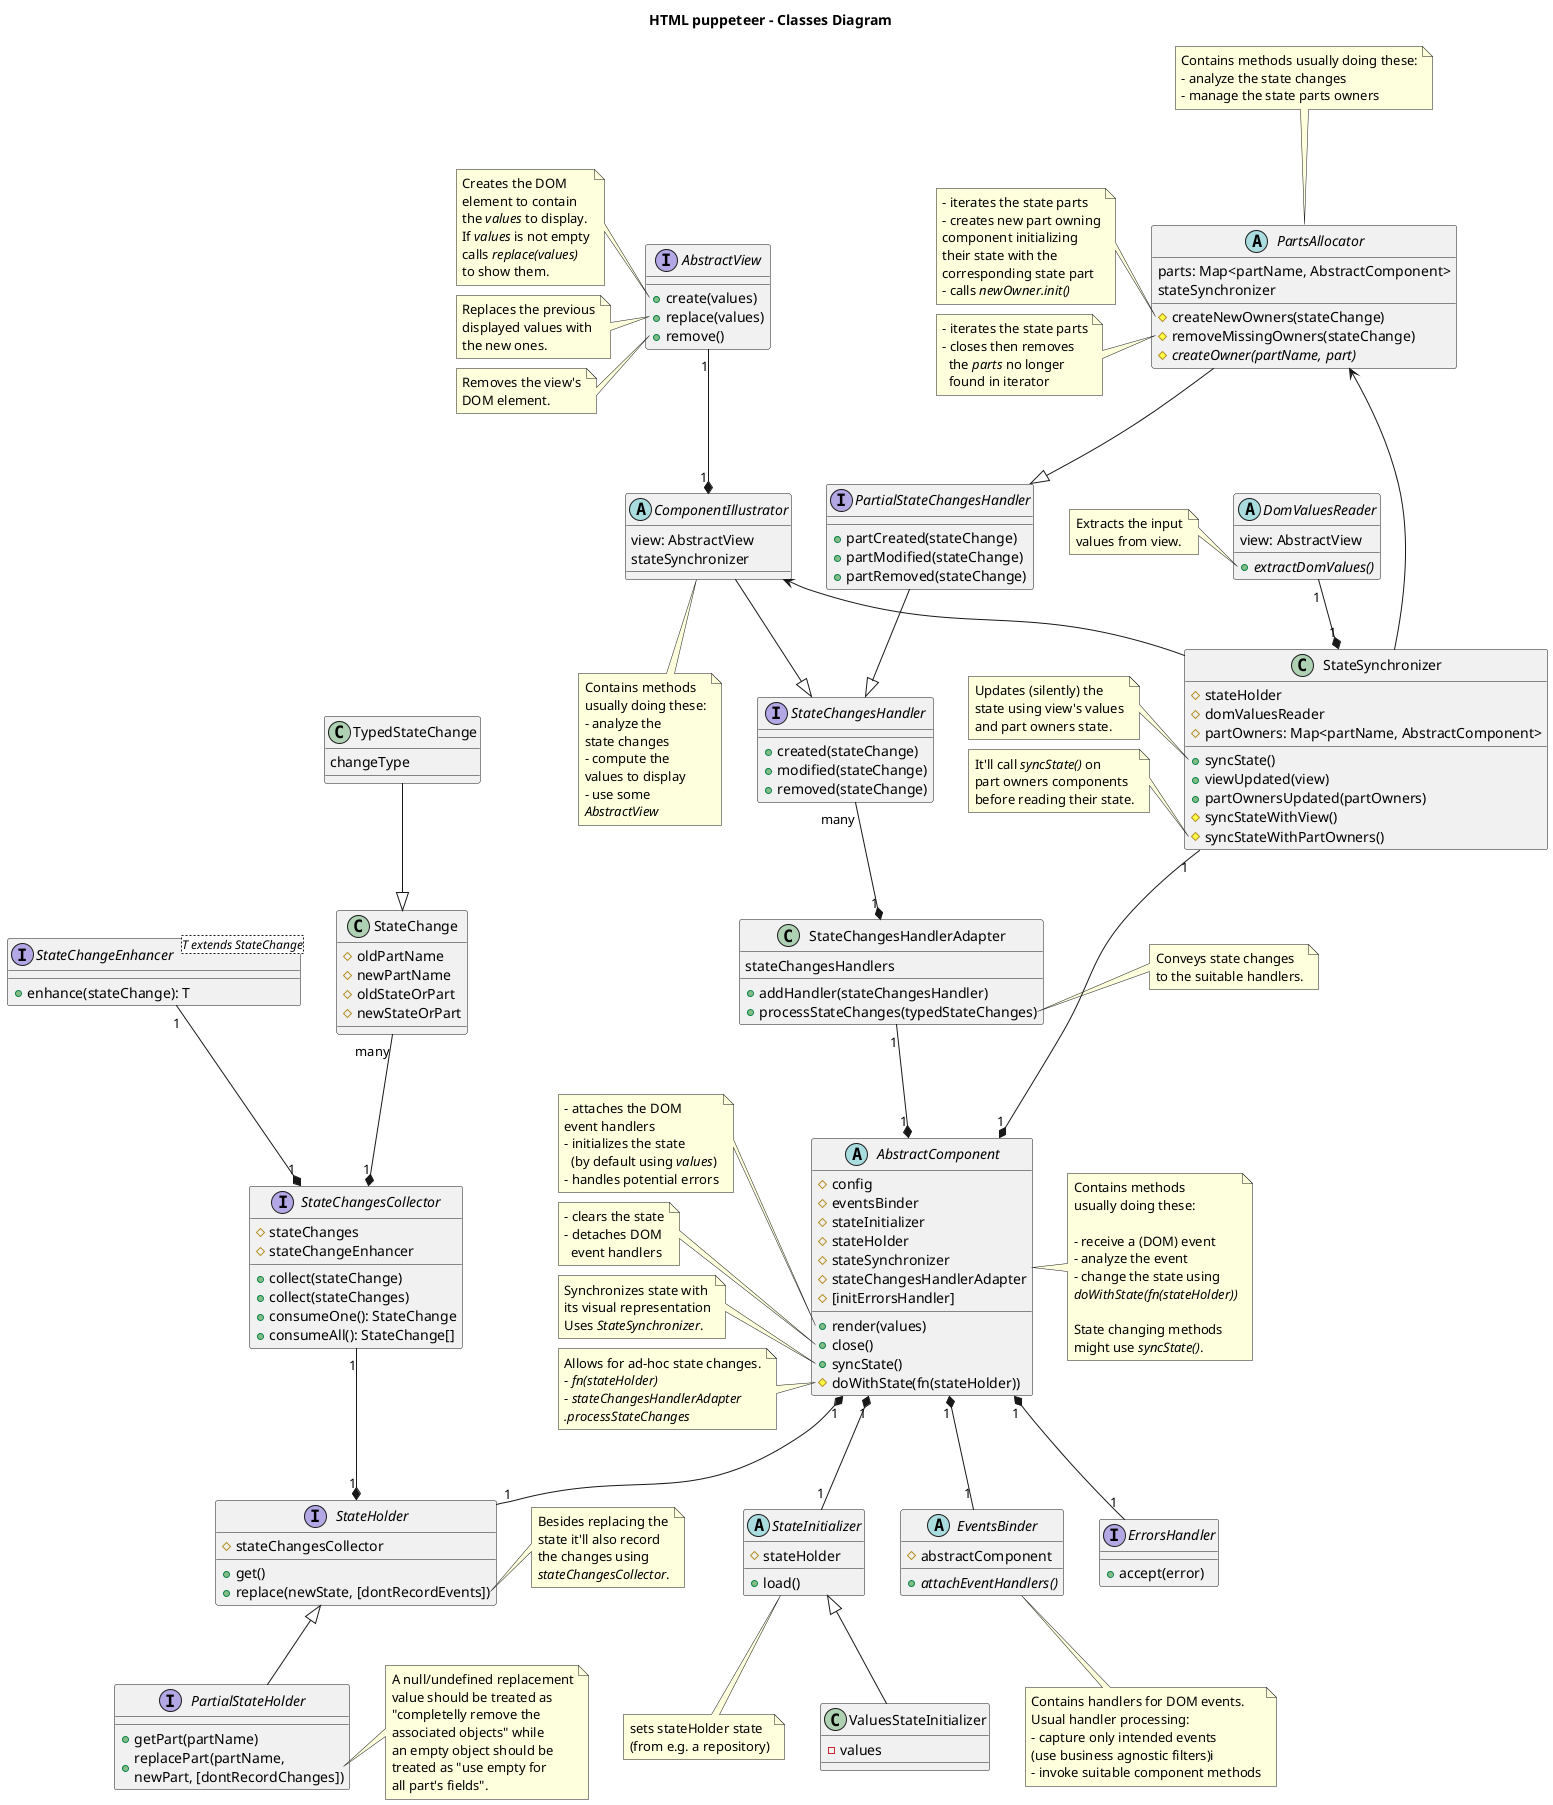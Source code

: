 @startuml

title HTML puppeteer - Classes Diagram

abstract EventsBinder {
  #abstractComponent
  {abstract}+attachEventHandlers()
}

note bottom of EventsBinder
  Contains handlers for DOM events.
  Usual handler processing:
  - capture only intended events
  (use business agnostic filters)i
  - invoke suitable component methods
end note

abstract AbstractComponent {
  #config
  #eventsBinder
  #stateInitializer
  #stateHolder
  #stateSynchronizer
  #stateChangesHandlerAdapter
  #[initErrorsHandler]
  +render(values)
  +close()
  +syncState()
  #doWithState(fn(stateHolder))
}

note right of AbstractComponent
  Contains methods
  usually doing these:

  - receive a (DOM) event
  - analyze the event
  - change the state using
  <i>doWithState(fn(stateHolder))</i>

  State changing methods
  might use <i>syncState()</i>.
end note

/'note left of AbstractComponent::constructor
<i>config</i> parameter is used
to set/initialize any field.

If too complex <i>config</i> could
actually be a <i>configurer</i> class.

An important <i>config</i> attribute
is the component's DOM element
which usually will already exist.
end note'/

/'note left of AbstractComponent::domElement
Is the component's DOM element
which for parent/root components
will usually already exist.
Part owner components on the
other hand should be able to
create and identify it by only
using the state; e.g. dom
element's id could be <i>partName</i>.
end note'/

note left of AbstractComponent::"render(values)"
- attaches the DOM
event handlers
- initializes the state
  (by default using <i>values</i>)
- handles potential errors
end note

note left of AbstractComponent::"close()"
- clears the state
- detaches DOM 
  event handlers
end note

note left of AbstractComponent::syncState
Synchronizes state with
its visual representation
Uses <i>StateSynchronizer</i>.
end note

note left of AbstractComponent::doWithState
Allows for ad-hoc state changes.
- <i>fn(stateHolder)</i>
- <i>stateChangesHandlerAdapter</i>
<i>.processStateChanges</i>
end note

interface ErrorsHandler {
+accept(error)
}

interface AbstractView {
+create(values)
+replace(values)
+remove()
}

note left of AbstractView::create
Creates the DOM
element to contain
the <i>values</i> to display.
If <i>values</i> is not empty
calls <i>replace(values)</i>
to show them.
end note

note left of AbstractView::replace
Replaces the previous
displayed values with
the new ones.
end note

note left of AbstractView::remove
Removes the view's
DOM element.
end note

abstract StateInitializer {
#stateHolder
+load()
}

note bottom of StateInitializer
sets stateHolder state
(from e.g. a repository)
end note

class ValuesStateInitializer {
-values
}

class StateChange {
#oldPartName
#newPartName
#oldStateOrPart
#newStateOrPart
}

class TypedStateChange {
changeType
}

interface StateChangeEnhancer<T extends StateChange> {
+enhance(stateChange): T
}

interface StateChangesCollector {
#stateChanges
#stateChangeEnhancer
+collect(stateChange)
+collect(stateChanges)
+consumeOne(): StateChange
+consumeAll(): StateChange[]
}

interface StateHolder {
+get()
+replace(newState, [dontRecordEvents])
#stateChangesCollector
}

note right of StateHolder::replace
Besides replacing the
state it'll also record
the changes using
<i>stateChangesCollector</i>.
end note

interface PartialStateHolder {
+getPart(partName)
+replacePart(partName, \nnewPart, [dontRecordChanges])
}

note right of PartialStateHolder::replacePart {
A null/undefined replacement
value should be treated as
"completelly remove the
associated objects" while
an empty object should be
treated as "use empty for 
all part's fields".
}

class StateChangesHandlerAdapter {
stateChangesHandlers
+addHandler(stateChangesHandler)
+processStateChanges(typedStateChanges)
}

/'note left of StateChangesHandlerAdapter::handlerMappingRules
Defaults to:
- map state initialization
(aka creation) to
<i>created(stateChange)</i>
- map state modification
to <i>modified(stateChange)</i>
- map state part (aka section)
modification to
<i>partModified(stateChange)</i>
- map state part removal to
<i>partRemoved(stateChange)</i>
end note'/

note right of StateChangesHandlerAdapter::processStateChanges
Conveys state changes
to the suitable handlers.
end note

interface StateChangesHandler {
+created(stateChange)
+modified(stateChange)
+removed(stateChange)
}

interface PartialStateChangesHandler {
+partCreated(stateChange)
+partModified(stateChange)
+partRemoved(stateChange)
}

abstract ComponentIllustrator {
view: AbstractView
stateSynchronizer
}

note bottom of ComponentIllustrator
Contains methods
usually doing these:
- analyze the
state changes
- compute the
values to display
- use some
<i>AbstractView</i>
end note

abstract PartsAllocator {
parts: Map<partName, AbstractComponent>
stateSynchronizer
#createNewOwners(stateChange)
#removeMissingOwners(stateChange)
#{abstract}createOwner(partName, part)
}

note top of PartsAllocator
Contains methods usually doing these:
- analyze the state changes
- manage the state parts owners
end note

note left of PartsAllocator::createNewOwners
- iterates the state parts
- creates new part owning
component initializing
their state with the
corresponding state part
- calls <i>newOwner.init()</i>
end note

note left of PartsAllocator::removeMissingOwners
- iterates the state parts
- closes then removes  
  the <i>parts</i> no longer
  found in iterator
end note

class StateSynchronizer {
  #stateHolder
  #domValuesReader
  #partOwners: Map<partName, AbstractComponent>
  +syncState()
  +viewUpdated(view)
  +partOwnersUpdated(partOwners)
  #syncStateWithView()
  #syncStateWithPartOwners()
}

note left of StateSynchronizer::syncState
Updates (silently) the
state using view's values
and part owners state.
end note

note left of StateSynchronizer::syncStateWithPartOwners
It'll call <i>syncState()</i> on
part owners components
before reading their state.
end note

abstract DomValuesReader {
  view: AbstractView
  {abstract}+extractDomValues()
}

note left of DomValuesReader::extractDomValues
Extracts the input
values from view.
end note

AbstractComponent "1" *-down- "1" EventsBinder
AbstractComponent "1" *-down- "1" StateHolder
AbstractComponent "1" *-down- "1" StateInitializer
AbstractComponent "1" *-up- "1" StateChangesHandlerAdapter
StateChangesHandlerAdapter "1" *-up- "many" StateChangesHandler
ComponentIllustrator "1" *-up- "1" AbstractView
PartialStateChangesHandler -down-|> StateChangesHandler
PartsAllocator -down-|> PartialStateChangesHandler
'StateChangesHandler -up-{ AbstractView : might use
'DomValuesReader "1" *-up- "1" AbstractView
StateSynchronizer "1" *-up- "1" DomValuesReader
StateSynchronizer -up-> PartsAllocator
StateSynchronizer -up-> ComponentIllustrator
AbstractComponent "1" *-up- "1" StateSynchronizer
AbstractComponent "1" *-down- "1" ErrorsHandler
'AbstractComponent "1" *-right- "1" PartsAllocator
PartialStateHolder -up-|> StateHolder
StateHolder "1" *-up- "1" StateChangesCollector
StateChangesCollector "1" *-up- "many" StateChange
ComponentIllustrator --|> StateChangesHandler
TypedStateChange -down-|> StateChange
'PartsAllocator -down-> StateHolder
ValuesStateInitializer -up-|> StateInitializer
StateChangesCollector "1" *-up- "1" StateChangeEnhancer

/'note as setElement
<i>domElement</i>
is the component's
(root) DOM element
end note

ComponentIllustrator .. setElement
setElement .. DomValuesReader'/

@enduml
